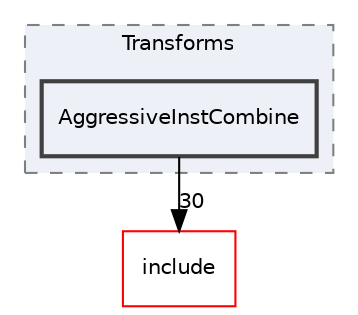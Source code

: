 digraph "lib/Transforms/AggressiveInstCombine"
{
 // LATEX_PDF_SIZE
  bgcolor="transparent";
  edge [fontname="Helvetica",fontsize="10",labelfontname="Helvetica",labelfontsize="10"];
  node [fontname="Helvetica",fontsize="10",shape="box"];
  compound=true
  subgraph clusterdir_a72932e0778af28115095468f6286ff8 {
    graph [ bgcolor="#edf0f7", pencolor="grey50", style="filled,dashed,", label="Transforms", fontname="Helvetica", fontsize="10", URL="dir_a72932e0778af28115095468f6286ff8.html"]
  dir_cfe1622bddfa38841ba04f1042c610fd [label="AggressiveInstCombine", style="filled,bold,", fillcolor="#edf0f7", color="grey25", URL="dir_cfe1622bddfa38841ba04f1042c610fd.html"];
  }
  dir_d44c64559bbebec7f509842c48db8b23 [label="include", style="", fillcolor="#edf0f7", color="red", URL="dir_d44c64559bbebec7f509842c48db8b23.html"];
  dir_cfe1622bddfa38841ba04f1042c610fd->dir_d44c64559bbebec7f509842c48db8b23 [headlabel="30", labeldistance=1.5 headhref="dir_000003_000082.html"];
}

